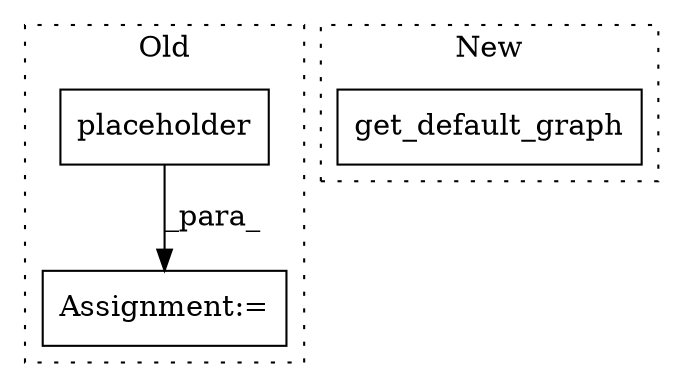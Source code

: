 digraph G {
subgraph cluster0 {
1 [label="placeholder" a="32" s="13404,13486" l="12,1" shape="box"];
3 [label="Assignment:=" a="7" s="13392" l="1" shape="box"];
label = "Old";
style="dotted";
}
subgraph cluster1 {
2 [label="get_default_graph" a="32" s="13933" l="19" shape="box"];
label = "New";
style="dotted";
}
1 -> 3 [label="_para_"];
}